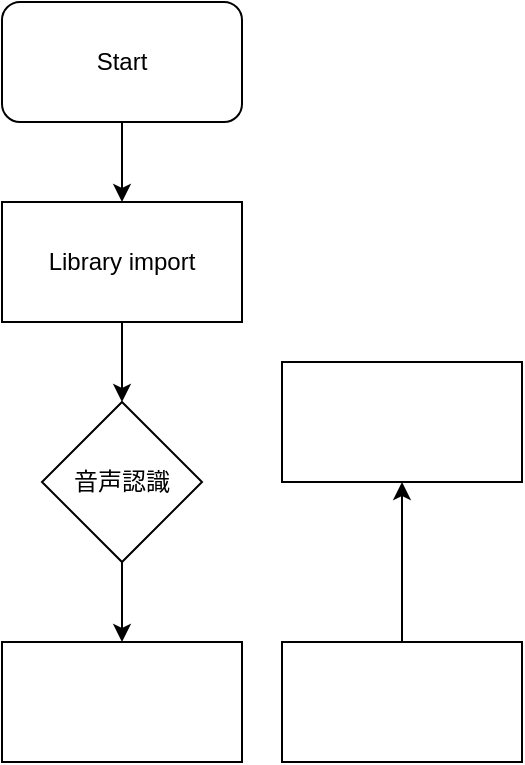 <mxfile version="12.2.4"><diagram id="PE4bZ-PMLDCY9BTQdtjp"><mxGraphModel dx="1117" dy="608" grid="1" gridSize="10" guides="1" tooltips="1" connect="1" arrows="1" fold="1" page="1" pageScale="1" pageWidth="827" pageHeight="1169" math="0" shadow="0"><root><mxCell id="0"/><mxCell id="1" parent="0"/><mxCell id="26" value="" style="edgeStyle=orthogonalEdgeStyle;rounded=0;orthogonalLoop=1;jettySize=auto;html=1;" edge="1" parent="1" source="14" target="24"><mxGeometry relative="1" as="geometry"/></mxCell><mxCell id="14" value="音声認識" style="rhombus;whiteSpace=wrap;html=1;" vertex="1" parent="1"><mxGeometry x="320" y="210" width="80" height="80" as="geometry"/></mxCell><mxCell id="21" value="" style="edgeStyle=orthogonalEdgeStyle;rounded=0;orthogonalLoop=1;jettySize=auto;html=1;" edge="1" parent="1" source="15" target="16"><mxGeometry relative="1" as="geometry"/></mxCell><mxCell id="15" value="Start" style="rounded=1;whiteSpace=wrap;html=1;" vertex="1" parent="1"><mxGeometry x="300" y="10" width="120" height="60" as="geometry"/></mxCell><mxCell id="22" value="" style="edgeStyle=orthogonalEdgeStyle;rounded=0;orthogonalLoop=1;jettySize=auto;html=1;" edge="1" parent="1" source="16" target="14"><mxGeometry relative="1" as="geometry"/></mxCell><mxCell id="16" value="Library import" style="rounded=0;whiteSpace=wrap;html=1;" vertex="1" parent="1"><mxGeometry x="300" y="110" width="120" height="60" as="geometry"/></mxCell><mxCell id="32" value="" style="edgeStyle=orthogonalEdgeStyle;rounded=0;orthogonalLoop=1;jettySize=auto;html=1;" edge="1" parent="1" source="23" target="31"><mxGeometry relative="1" as="geometry"/></mxCell><mxCell id="23" value="" style="rounded=0;whiteSpace=wrap;html=1;" vertex="1" parent="1"><mxGeometry x="440" y="330" width="120" height="60" as="geometry"/></mxCell><mxCell id="31" value="" style="rounded=0;whiteSpace=wrap;html=1;" vertex="1" parent="1"><mxGeometry x="440" y="190" width="120" height="60" as="geometry"/></mxCell><mxCell id="24" value="" style="rounded=0;whiteSpace=wrap;html=1;" vertex="1" parent="1"><mxGeometry x="300" y="330" width="120" height="60" as="geometry"/></mxCell></root></mxGraphModel></diagram></mxfile>